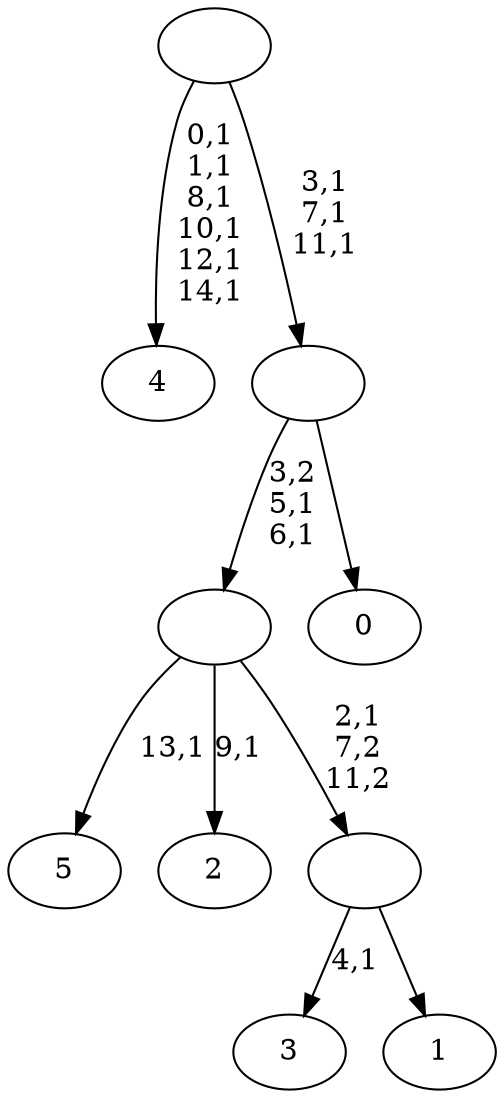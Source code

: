 digraph T {
	21 [label="5"]
	19 [label="4"]
	12 [label="3"]
	10 [label="2"]
	8 [label="1"]
	7 [label=""]
	6 [label=""]
	4 [label="0"]
	3 [label=""]
	0 [label=""]
	7 -> 12 [label="4,1"]
	7 -> 8 [label=""]
	6 -> 10 [label="9,1"]
	6 -> 21 [label="13,1"]
	6 -> 7 [label="2,1\n7,2\n11,2"]
	3 -> 6 [label="3,2\n5,1\n6,1"]
	3 -> 4 [label=""]
	0 -> 3 [label="3,1\n7,1\n11,1"]
	0 -> 19 [label="0,1\n1,1\n8,1\n10,1\n12,1\n14,1"]
}

